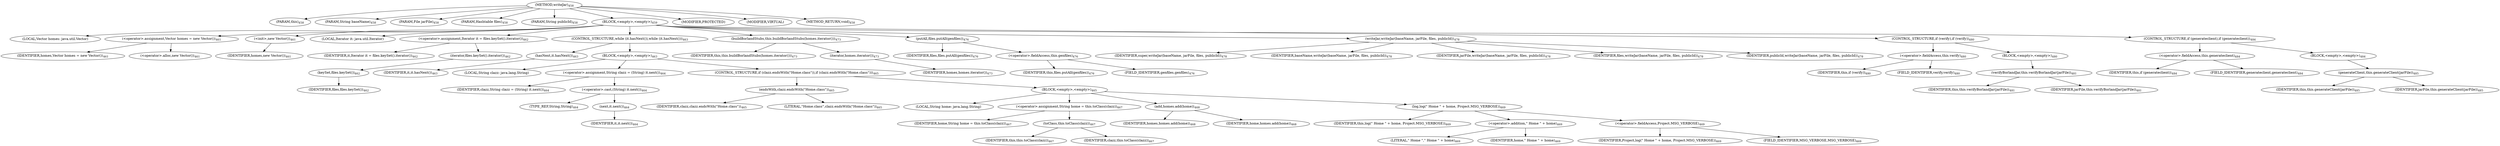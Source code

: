 digraph "writeJar" {  
"931" [label = <(METHOD,writeJar)<SUB>458</SUB>> ]
"75" [label = <(PARAM,this)<SUB>458</SUB>> ]
"932" [label = <(PARAM,String baseName)<SUB>458</SUB>> ]
"933" [label = <(PARAM,File jarFile)<SUB>458</SUB>> ]
"934" [label = <(PARAM,Hashtable files)<SUB>458</SUB>> ]
"935" [label = <(PARAM,String publicId)<SUB>458</SUB>> ]
"936" [label = <(BLOCK,&lt;empty&gt;,&lt;empty&gt;)<SUB>459</SUB>> ]
"73" [label = <(LOCAL,Vector homes: java.util.Vector)> ]
"937" [label = <(&lt;operator&gt;.assignment,Vector homes = new Vector())<SUB>461</SUB>> ]
"938" [label = <(IDENTIFIER,homes,Vector homes = new Vector())<SUB>461</SUB>> ]
"939" [label = <(&lt;operator&gt;.alloc,new Vector())<SUB>461</SUB>> ]
"940" [label = <(&lt;init&gt;,new Vector())<SUB>461</SUB>> ]
"72" [label = <(IDENTIFIER,homes,new Vector())<SUB>461</SUB>> ]
"941" [label = <(LOCAL,Iterator it: java.util.Iterator)> ]
"942" [label = <(&lt;operator&gt;.assignment,Iterator it = files.keySet().iterator())<SUB>462</SUB>> ]
"943" [label = <(IDENTIFIER,it,Iterator it = files.keySet().iterator())<SUB>462</SUB>> ]
"944" [label = <(iterator,files.keySet().iterator())<SUB>462</SUB>> ]
"945" [label = <(keySet,files.keySet())<SUB>462</SUB>> ]
"946" [label = <(IDENTIFIER,files,files.keySet())<SUB>462</SUB>> ]
"947" [label = <(CONTROL_STRUCTURE,while (it.hasNext()),while (it.hasNext()))<SUB>463</SUB>> ]
"948" [label = <(hasNext,it.hasNext())<SUB>463</SUB>> ]
"949" [label = <(IDENTIFIER,it,it.hasNext())<SUB>463</SUB>> ]
"950" [label = <(BLOCK,&lt;empty&gt;,&lt;empty&gt;)<SUB>463</SUB>> ]
"951" [label = <(LOCAL,String clazz: java.lang.String)> ]
"952" [label = <(&lt;operator&gt;.assignment,String clazz = (String) it.next())<SUB>464</SUB>> ]
"953" [label = <(IDENTIFIER,clazz,String clazz = (String) it.next())<SUB>464</SUB>> ]
"954" [label = <(&lt;operator&gt;.cast,(String) it.next())<SUB>464</SUB>> ]
"955" [label = <(TYPE_REF,String,String)<SUB>464</SUB>> ]
"956" [label = <(next,it.next())<SUB>464</SUB>> ]
"957" [label = <(IDENTIFIER,it,it.next())<SUB>464</SUB>> ]
"958" [label = <(CONTROL_STRUCTURE,if (clazz.endsWith(&quot;Home.class&quot;)),if (clazz.endsWith(&quot;Home.class&quot;)))<SUB>465</SUB>> ]
"959" [label = <(endsWith,clazz.endsWith(&quot;Home.class&quot;))<SUB>465</SUB>> ]
"960" [label = <(IDENTIFIER,clazz,clazz.endsWith(&quot;Home.class&quot;))<SUB>465</SUB>> ]
"961" [label = <(LITERAL,&quot;Home.class&quot;,clazz.endsWith(&quot;Home.class&quot;))<SUB>465</SUB>> ]
"962" [label = <(BLOCK,&lt;empty&gt;,&lt;empty&gt;)<SUB>465</SUB>> ]
"963" [label = <(LOCAL,String home: java.lang.String)> ]
"964" [label = <(&lt;operator&gt;.assignment,String home = this.toClass(clazz))<SUB>467</SUB>> ]
"965" [label = <(IDENTIFIER,home,String home = this.toClass(clazz))<SUB>467</SUB>> ]
"966" [label = <(toClass,this.toClass(clazz))<SUB>467</SUB>> ]
"74" [label = <(IDENTIFIER,this,this.toClass(clazz))<SUB>467</SUB>> ]
"967" [label = <(IDENTIFIER,clazz,this.toClass(clazz))<SUB>467</SUB>> ]
"968" [label = <(add,homes.add(home))<SUB>468</SUB>> ]
"969" [label = <(IDENTIFIER,homes,homes.add(home))<SUB>468</SUB>> ]
"970" [label = <(IDENTIFIER,home,homes.add(home))<SUB>468</SUB>> ]
"971" [label = <(log,log(&quot; Home &quot; + home, Project.MSG_VERBOSE))<SUB>469</SUB>> ]
"76" [label = <(IDENTIFIER,this,log(&quot; Home &quot; + home, Project.MSG_VERBOSE))<SUB>469</SUB>> ]
"972" [label = <(&lt;operator&gt;.addition,&quot; Home &quot; + home)<SUB>469</SUB>> ]
"973" [label = <(LITERAL,&quot; Home &quot;,&quot; Home &quot; + home)<SUB>469</SUB>> ]
"974" [label = <(IDENTIFIER,home,&quot; Home &quot; + home)<SUB>469</SUB>> ]
"975" [label = <(&lt;operator&gt;.fieldAccess,Project.MSG_VERBOSE)<SUB>469</SUB>> ]
"976" [label = <(IDENTIFIER,Project,log(&quot; Home &quot; + home, Project.MSG_VERBOSE))<SUB>469</SUB>> ]
"977" [label = <(FIELD_IDENTIFIER,MSG_VERBOSE,MSG_VERBOSE)<SUB>469</SUB>> ]
"978" [label = <(buildBorlandStubs,this.buildBorlandStubs(homes.iterator()))<SUB>473</SUB>> ]
"77" [label = <(IDENTIFIER,this,this.buildBorlandStubs(homes.iterator()))<SUB>473</SUB>> ]
"979" [label = <(iterator,homes.iterator())<SUB>473</SUB>> ]
"980" [label = <(IDENTIFIER,homes,homes.iterator())<SUB>473</SUB>> ]
"981" [label = <(putAll,files.putAll(genfiles))<SUB>476</SUB>> ]
"982" [label = <(IDENTIFIER,files,files.putAll(genfiles))<SUB>476</SUB>> ]
"983" [label = <(&lt;operator&gt;.fieldAccess,this.genfiles)<SUB>476</SUB>> ]
"984" [label = <(IDENTIFIER,this,files.putAll(genfiles))<SUB>476</SUB>> ]
"985" [label = <(FIELD_IDENTIFIER,genfiles,genfiles)<SUB>476</SUB>> ]
"986" [label = <(writeJar,writeJar(baseName, jarFile, files, publicId))<SUB>478</SUB>> ]
"987" [label = <(IDENTIFIER,super,writeJar(baseName, jarFile, files, publicId))<SUB>478</SUB>> ]
"988" [label = <(IDENTIFIER,baseName,writeJar(baseName, jarFile, files, publicId))<SUB>478</SUB>> ]
"989" [label = <(IDENTIFIER,jarFile,writeJar(baseName, jarFile, files, publicId))<SUB>478</SUB>> ]
"990" [label = <(IDENTIFIER,files,writeJar(baseName, jarFile, files, publicId))<SUB>478</SUB>> ]
"991" [label = <(IDENTIFIER,publicId,writeJar(baseName, jarFile, files, publicId))<SUB>478</SUB>> ]
"992" [label = <(CONTROL_STRUCTURE,if (verify),if (verify))<SUB>480</SUB>> ]
"993" [label = <(&lt;operator&gt;.fieldAccess,this.verify)<SUB>480</SUB>> ]
"994" [label = <(IDENTIFIER,this,if (verify))<SUB>480</SUB>> ]
"995" [label = <(FIELD_IDENTIFIER,verify,verify)<SUB>480</SUB>> ]
"996" [label = <(BLOCK,&lt;empty&gt;,&lt;empty&gt;)<SUB>480</SUB>> ]
"997" [label = <(verifyBorlandJar,this.verifyBorlandJar(jarFile))<SUB>481</SUB>> ]
"78" [label = <(IDENTIFIER,this,this.verifyBorlandJar(jarFile))<SUB>481</SUB>> ]
"998" [label = <(IDENTIFIER,jarFile,this.verifyBorlandJar(jarFile))<SUB>481</SUB>> ]
"999" [label = <(CONTROL_STRUCTURE,if (generateclient),if (generateclient))<SUB>484</SUB>> ]
"1000" [label = <(&lt;operator&gt;.fieldAccess,this.generateclient)<SUB>484</SUB>> ]
"1001" [label = <(IDENTIFIER,this,if (generateclient))<SUB>484</SUB>> ]
"1002" [label = <(FIELD_IDENTIFIER,generateclient,generateclient)<SUB>484</SUB>> ]
"1003" [label = <(BLOCK,&lt;empty&gt;,&lt;empty&gt;)<SUB>484</SUB>> ]
"1004" [label = <(generateClient,this.generateClient(jarFile))<SUB>485</SUB>> ]
"79" [label = <(IDENTIFIER,this,this.generateClient(jarFile))<SUB>485</SUB>> ]
"1005" [label = <(IDENTIFIER,jarFile,this.generateClient(jarFile))<SUB>485</SUB>> ]
"1006" [label = <(MODIFIER,PROTECTED)> ]
"1007" [label = <(MODIFIER,VIRTUAL)> ]
"1008" [label = <(METHOD_RETURN,void)<SUB>458</SUB>> ]
  "931" -> "75" 
  "931" -> "932" 
  "931" -> "933" 
  "931" -> "934" 
  "931" -> "935" 
  "931" -> "936" 
  "931" -> "1006" 
  "931" -> "1007" 
  "931" -> "1008" 
  "936" -> "73" 
  "936" -> "937" 
  "936" -> "940" 
  "936" -> "941" 
  "936" -> "942" 
  "936" -> "947" 
  "936" -> "978" 
  "936" -> "981" 
  "936" -> "986" 
  "936" -> "992" 
  "936" -> "999" 
  "937" -> "938" 
  "937" -> "939" 
  "940" -> "72" 
  "942" -> "943" 
  "942" -> "944" 
  "944" -> "945" 
  "945" -> "946" 
  "947" -> "948" 
  "947" -> "950" 
  "948" -> "949" 
  "950" -> "951" 
  "950" -> "952" 
  "950" -> "958" 
  "952" -> "953" 
  "952" -> "954" 
  "954" -> "955" 
  "954" -> "956" 
  "956" -> "957" 
  "958" -> "959" 
  "958" -> "962" 
  "959" -> "960" 
  "959" -> "961" 
  "962" -> "963" 
  "962" -> "964" 
  "962" -> "968" 
  "962" -> "971" 
  "964" -> "965" 
  "964" -> "966" 
  "966" -> "74" 
  "966" -> "967" 
  "968" -> "969" 
  "968" -> "970" 
  "971" -> "76" 
  "971" -> "972" 
  "971" -> "975" 
  "972" -> "973" 
  "972" -> "974" 
  "975" -> "976" 
  "975" -> "977" 
  "978" -> "77" 
  "978" -> "979" 
  "979" -> "980" 
  "981" -> "982" 
  "981" -> "983" 
  "983" -> "984" 
  "983" -> "985" 
  "986" -> "987" 
  "986" -> "988" 
  "986" -> "989" 
  "986" -> "990" 
  "986" -> "991" 
  "992" -> "993" 
  "992" -> "996" 
  "993" -> "994" 
  "993" -> "995" 
  "996" -> "997" 
  "997" -> "78" 
  "997" -> "998" 
  "999" -> "1000" 
  "999" -> "1003" 
  "1000" -> "1001" 
  "1000" -> "1002" 
  "1003" -> "1004" 
  "1004" -> "79" 
  "1004" -> "1005" 
}
